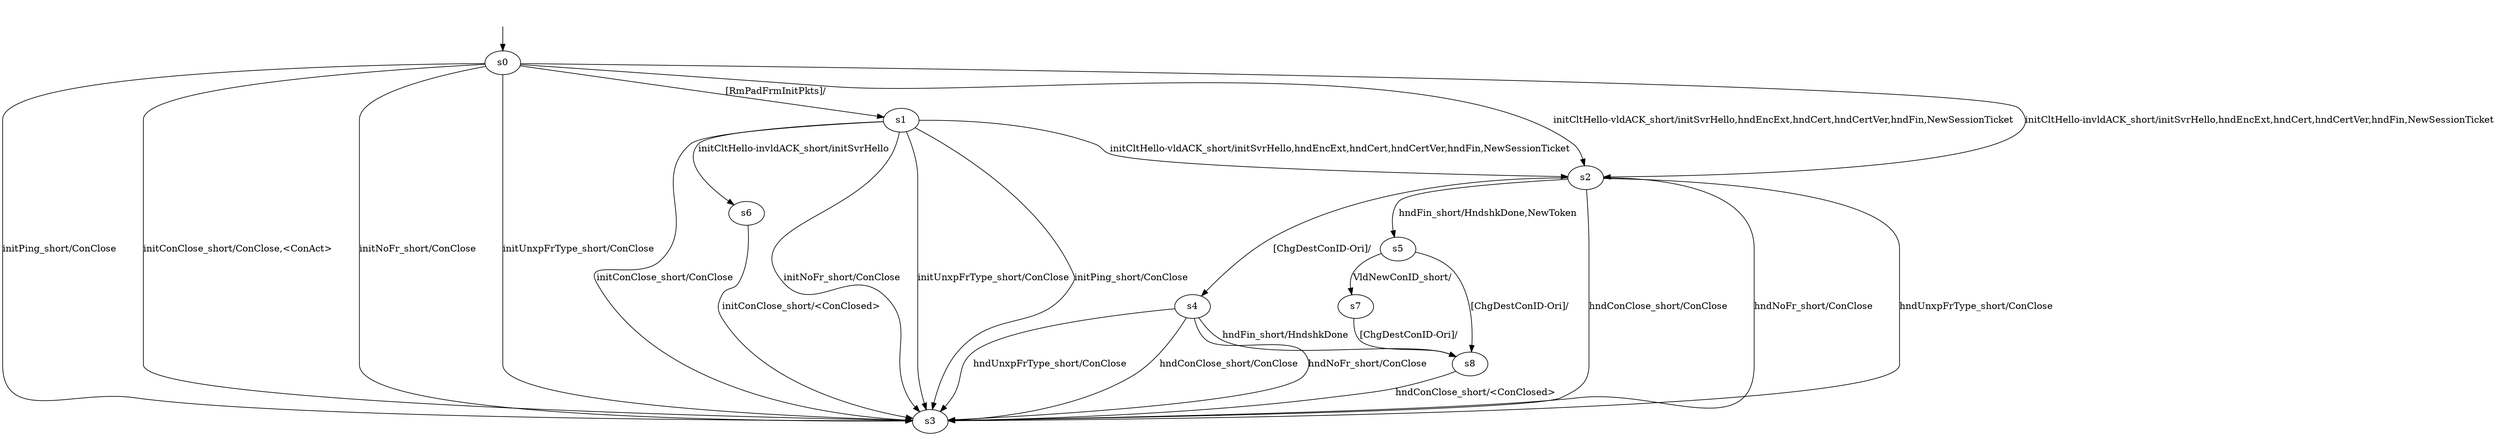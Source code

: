 digraph "../results/quantModels/quant-B-s-0/learnedModel" {
s0 [label=s0];
s1 [label=s1];
s2 [label=s2];
s3 [label=s3];
s4 [label=s4];
s5 [label=s5];
s6 [label=s6];
s7 [label=s7];
s8 [label=s8];
s0 -> s3  [label="initPing_short/ConClose "];
s0 -> s3  [label="initConClose_short/ConClose,<ConAct> "];
s0 -> s2  [label="initCltHello-vldACK_short/initSvrHello,hndEncExt,hndCert,hndCertVer,hndFin,NewSessionTicket "];
s0 -> s2  [label="initCltHello-invldACK_short/initSvrHello,hndEncExt,hndCert,hndCertVer,hndFin,NewSessionTicket "];
s0 -> s3  [label="initNoFr_short/ConClose "];
s0 -> s3  [label="initUnxpFrType_short/ConClose "];
s0 -> s1  [label="[RmPadFrmInitPkts]/ "];
s1 -> s3  [label="initPing_short/ConClose "];
s1 -> s3  [label="initConClose_short/ConClose "];
s1 -> s2  [label="initCltHello-vldACK_short/initSvrHello,hndEncExt,hndCert,hndCertVer,hndFin,NewSessionTicket "];
s1 -> s6  [label="initCltHello-invldACK_short/initSvrHello "];
s1 -> s3  [label="initNoFr_short/ConClose "];
s1 -> s3  [label="initUnxpFrType_short/ConClose "];
s2 -> s5  [label="hndFin_short/HndshkDone,NewToken "];
s2 -> s3  [label="hndConClose_short/ConClose "];
s2 -> s3  [label="hndNoFr_short/ConClose "];
s2 -> s3  [label="hndUnxpFrType_short/ConClose "];
s2 -> s4  [label="[ChgDestConID-Ori]/ "];
s4 -> s8  [label="hndFin_short/HndshkDone "];
s4 -> s3  [label="hndConClose_short/ConClose "];
s4 -> s3  [label="hndNoFr_short/ConClose "];
s4 -> s3  [label="hndUnxpFrType_short/ConClose "];
s5 -> s7  [label="VldNewConID_short/ "];
s5 -> s8  [label="[ChgDestConID-Ori]/ "];
s6 -> s3  [label="initConClose_short/<ConClosed> "];
s7 -> s8  [label="[ChgDestConID-Ori]/ "];
s8 -> s3  [label="hndConClose_short/<ConClosed> "];
__start0 [label="", shape=none];
__start0 -> s0  [label=""];
}

